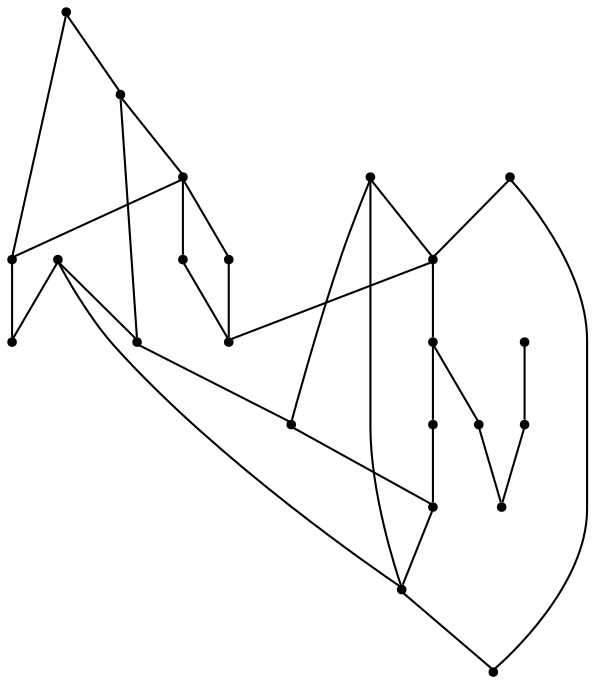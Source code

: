 graph {
  node [shape=point,comment="{\"directed\":false,\"doi\":\"10.1007/3-540-45848-4_3\",\"figure\":\"3 (5)\"}"]

  v0 [pos="928.8416862487793,1506.198999156123"]
  v1 [pos="928.8416862487793,1791.1989737248077"]
  v2 [pos="928.8416862487793,1750.4864900008495"]
  v3 [pos="928.8416862487793,1587.6281627710318"]
  v4 [pos="928.8416862487793,1628.34064649499"]
  v5 [pos="928.8416862487793,1669.0573263859405"]
  v6 [pos="928.8416862487793,1709.769810109899"]
  v7 [pos="870.5458641052246,1424.769835541214"]
  v8 [pos="870.5458641052246,1546.9114828800812"]
  v9 [pos="870.5458641052246,1465.4823192651722"]
  v10 [pos="870.5458641052246,1506.198999156123"]
  v11 [pos="833.4500312805176,1587.6281627710318"]
  v12 [pos="833.4500312805176,1546.9114828800812"]
  v13 [pos="796.3541984558105,1506.198999156123"]
  v14 [pos="796.3541984558105,1669.0573263859405"]
  v15 [pos="796.3541984558105,1709.769810109899"]
  v16 [pos="796.3541984558105,1587.6281627710318"]
  v17 [pos="796.3541984558105,1628.34064649499"]
  v18 [pos="796.3541984558105,1546.9114828800812"]
  v19 [pos="767.2083218892416,1465.4823192651722"]
  v20 [pos="738.0625089009603,1506.198999156123"]
  v21 [pos="738.0625089009603,1546.9114828800812"]
  v22 [pos="738.0625089009603,1791.1989737248077"]

  v0 -- v1 [id="-1",pos="928.8416862487793,1506.198999156123 937.7250035603842,1516.569889455602 937.7250035603842,1516.569889455602 937.7250035603842,1516.569889455602 940.8416748046876,1512.7198426619823 940.8416748046876,1512.7198426619823 940.8416748046876,1512.7198426619823 937.7250035603842,1516.569889455602 937.7250035603842,1516.569889455602 937.7250035603842,1516.569889455602 979.1833877563478,1546.9114828800812 979.1833877563478,1546.9114828800812 979.1833877563478,1546.9114828800812 979.1833877563478,1750.4864900008495 979.1833877563478,1750.4864900008495 979.1833877563478,1750.4864900008495 928.8416862487793,1791.1989737248077 928.8416862487793,1791.1989737248077 928.8416862487793,1791.1989737248077"]
  v21 -- v22 [id="-2",pos="738.0625089009603,1546.9114828800812 735.5875015258789,1558.3073823348338 735.5875015258789,1558.3073823348338 735.5875015258789,1558.3073823348338 740.5374526977539,1558.3073823348338 740.5374526977539,1558.3073823348338 740.5374526977539,1558.3073823348338 735.5875015258789,1558.3073823348338 735.5875015258789,1558.3073823348338 735.5875015258789,1558.3073823348338 738.0625089009603,1791.1989737248077 738.0625089009603,1791.1989737248077 738.0625089009603,1791.1989737248077"]
  v20 -- v21 [id="-3",pos="738.0625089009603,1506.198999156123 735.5875015258789,1517.5948986108754 735.5875015258789,1517.5948986108754 735.5875015258789,1517.5948986108754 740.5374526977539,1517.5948986108754 740.5374526977539,1517.5948986108754 740.5374526977539,1517.5948986108754 735.5875015258789,1517.5948986108754 735.5875015258789,1517.5948986108754 735.5875015258789,1517.5948986108754 738.0625089009603,1546.9114828800812 738.0625089009603,1546.9114828800812 738.0625089009603,1546.9114828800812"]
  v22 -- v15 [id="-4",pos="738.0625089009603,1791.1989737248077 796.3541666666667,1750.486617157425 796.3541666666667,1750.486617157425 796.3541666666667,1750.486617157425 796.3541666666667,1718.2948955591178 796.3541666666667,1718.2948955591178 796.3541666666667,1718.2948955591178 796.3541984558105,1709.769810109899 796.3541984558105,1709.769810109899 796.3541984558105,1709.769810109899"]
  v21 -- v16 [id="-5",pos="738.0625089009603,1546.9114828800812 747.2708384195964,1556.3615052596385 747.2708384195964,1556.3615052596385 747.2708384195964,1556.3615052596385 747.2708384195964,1556.3615052596385 747.2708384195964,1556.3615052596385 747.2708384195964,1556.3615052596385 750.1042048136394,1552.3031759953155 750.1042048136394,1552.3031759953155 750.1042048136394,1552.3031759953155 796.3541984558105,1587.6281627710318 796.3541984558105,1587.6281627710318 796.3541984558105,1587.6281627710318"]
  v20 -- v18 [id="-6",pos="738.0625089009603,1506.198999156123 747.2708384195964,1515.64902153568 747.2708384195964,1515.64902153568 747.2708384195964,1515.64902153568 747.2708384195964,1515.64902153568 747.2708384195964,1515.64902153568 747.2708384195964,1515.64902153568 750.1042048136394,1511.5906922713573 750.1042048136394,1511.5906922713573 750.1042048136394,1511.5906922713573 796.3541984558105,1546.9114828800812 796.3541984558105,1546.9114828800812 796.3541984558105,1546.9114828800812"]
  v19 -- v13 [id="-7",pos="767.2083218892416,1465.4823192651722 772.7792104085287,1477.5199779565785 772.7792104085287,1477.5199779565785 772.7792104085287,1477.5199779565785 772.7792104085287,1477.5199779565785 772.7792104085287,1477.5199779565785 772.7792104085287,1477.5199779565785 776.8083572387695,1474.6365754500682 776.8083572387695,1474.6365754500682 776.8083572387695,1474.6365754500682 796.3541984558105,1506.198999156123 796.3541984558105,1506.198999156123 796.3541984558105,1506.198999156123"]
  v19 -- v7 [id="-8",pos="767.2083218892416,1465.4823192651722 862.120819091797,1428.0865876570995 862.120819091797,1428.0865876570995 862.120819091797,1428.0865876570995 870.5458641052246,1424.769835541214 870.5458641052246,1424.769835541214 870.5458641052246,1424.769835541214"]
  v19 -- v22 [id="-9",pos="767.2083218892416,1465.4823192651722 764.733378092448,1476.878218719925 764.733378092448,1476.878218719925 764.733378092448,1476.878218719925 764.733378092448,1476.878218719925 764.733378092448,1476.878218719925 764.733378092448,1476.878218719925 769.683329264323,1476.878218719925 769.683329264323,1476.878218719925 769.683329264323,1476.878218719925 767.2083536783855,1750.4864900008495 767.2083536783855,1750.4864900008495 767.2083536783855,1750.4864900008495 738.0625089009603,1791.1989737248077 738.0625089009603,1791.1989737248077 738.0625089009603,1791.1989737248077"]
  v2 -- v7 [id="-11",pos="928.8416862487793,1750.4864900008495 957.9875310262045,1709.769810109899 957.9875310262045,1709.769810109899 957.9875310262045,1709.769810109899 957.9875310262045,1465.4823192651722 957.9875310262045,1465.4823192651722 957.9875310262045,1465.4823192651722 878.9375305175782,1428.6781200464222 878.9375305175782,1428.6781200464222 878.9375305175782,1428.6781200464222 880.2207946777345,1429.2739757593129 880.2207946777345,1429.2739757593129 880.2207946777345,1429.2739757593129 882.587496439616,1427.64484571374 882.587496439616,1427.64484571374 882.587496439616,1427.64484571374 870.5458641052246,1424.769835541214 870.5458641052246,1424.769835541214 870.5458641052246,1424.769835541214"]
  v16 -- v18 [id="-13",pos="796.3541984558105,1587.6281627710318 796.3541666666667,1555.4365683293 796.3541666666667,1555.4365683293 796.3541666666667,1555.4365683293 796.3541666666667,1556.8490235701854 796.3541666666667,1556.8490235701854 796.3541666666667,1556.8490235701854 798.8291422526042,1558.3073823348338 798.8291422526042,1558.3073823348338 798.8291422526042,1558.3073823348338 796.3541984558105,1546.9114828800812 796.3541984558105,1546.9114828800812 796.3541984558105,1546.9114828800812"]
  v18 -- v13 [id="-14",pos="796.3541984558105,1546.9114828800812 796.3541666666667,1514.7198884383495 796.3541666666667,1514.7198884383495 796.3541666666667,1514.7198884383495 796.3541984558105,1506.198999156123 796.3541984558105,1506.198999156123 796.3541984558105,1506.198999156123"]
  v17 -- v11 [id="-15",pos="796.3541984558105,1628.34064649499 826.0208129882814,1595.7823324894562 826.0208129882814,1595.7823324894562 826.0208129882814,1595.7823324894562 833.4500312805176,1587.6281627710318 833.4500312805176,1587.6281627710318 833.4500312805176,1587.6281627710318"]
  v15 -- v2 [id="-16",pos="796.3541984558105,1709.769810109899 806.8375269571941,1715.5823914901073 806.8375269571941,1715.5823914901073 806.8375269571941,1715.5823914901073 806.8375269571941,1715.5823914901073 806.8375269571941,1715.5823914901073 806.8375269571941,1715.5823914901073 808.2916895548503,1710.8491151229198 808.2916895548503,1710.8491151229198 808.2916895548503,1710.8491151229198 928.8416862487793,1750.4864900008495 928.8416862487793,1750.4864900008495 928.8416862487793,1750.4864900008495"]
  v14 -- v8 [id="-17",pos="796.3541984558105,1669.0573263859405 870.5458323160808,1628.3407736515655 870.5458323160808,1628.3407736515655 870.5458323160808,1628.3407736515655 870.5458323160808,1555.4365683293 870.5458323160808,1555.4365683293 870.5458323160808,1555.4365683293 870.5458641052246,1546.9114828800812 870.5458641052246,1546.9114828800812 870.5458641052246,1546.9114828800812"]
  v16 -- v12 [id="-18",pos="796.3541984558105,1587.6281627710318 826.0208129882814,1555.0656525985057 826.0208129882814,1555.0656525985057 826.0208129882814,1555.0656525985057 825.0708262125652,1556.11164258874 825.0708262125652,1556.11164258874 825.0708262125652,1556.11164258874 825.9166717529298,1558.857461680537 825.9166717529298,1558.857461680537 825.9166717529298,1558.857461680537 833.4500312805176,1546.9114828800812 833.4500312805176,1546.9114828800812 833.4500312805176,1546.9114828800812"]
  v16 -- v17 [id="-19",pos="796.3541984558105,1587.6281627710318 793.8791910807292,1599.0240622257843 793.8791910807292,1599.0240622257843 793.8791910807292,1599.0240622257843 793.8791910807292,1599.0240622257843 793.8791910807292,1599.0240622257843 793.8791910807292,1599.0240622257843 798.8291422526042,1599.0240622257843 798.8291422526042,1599.0240622257843 798.8291422526042,1599.0240622257843 796.3541984558105,1628.34064649499 796.3541984558105,1628.34064649499 796.3541984558105,1628.34064649499"]
  v14 -- v7 [id="-20",pos="796.3541984558105,1669.0573263859405 899.6958414713542,1628.34064649499 899.6958414713542,1628.34064649499 899.6958414713542,1628.34064649499 899.6958414713542,1465.4823192651722 899.6958414713542,1465.4823192651722 899.6958414713542,1465.4823192651722 876.4583587646486,1433.02814649499 876.4583587646486,1433.02814649499 876.4583587646486,1433.02814649499 877.2833506266277,1434.178277720576 877.2833506266277,1434.178277720576 877.2833506266277,1434.178277720576 880.145835876465,1433.9240917261097 880.145835876465,1433.9240917261097 880.145835876465,1433.9240917261097 870.5458641052246,1424.769835541214 870.5458641052246,1424.769835541214 870.5458641052246,1424.769835541214"]
  v12 -- v11 [id="-21",pos="833.4500312805176,1546.9114828800812 830.9750239054363,1558.3073823348338 830.9750239054363,1558.3073823348338 830.9750239054363,1558.3073823348338 830.9750239054363,1558.3073823348338 830.9750239054363,1558.3073823348338 830.9750239054363,1558.3073823348338 835.9249750773113,1558.3073823348338 835.9249750773113,1558.3073823348338 835.9249750773113,1558.3073823348338 833.4500312805176,1587.6281627710318 833.4500312805176,1587.6281627710318 833.4500312805176,1587.6281627710318"]
  v14 -- v15 [id="-23",pos="796.3541984558105,1669.0573263859405 793.8791910807292,1680.4532258406932 793.8791910807292,1680.4532258406932 793.8791910807292,1680.4532258406932 793.8791910807292,1680.4532258406932 793.8791910807292,1680.4532258406932 793.8791910807292,1680.4532258406932 798.8291422526042,1680.4532258406932 798.8291422526042,1680.4532258406932 798.8291422526042,1680.4532258406932 796.3541984558105,1709.769810109899 796.3541984558105,1709.769810109899 796.3541984558105,1709.769810109899"]
  v0 -- v3 [id="-25",pos="928.8416862487793,1506.198999156123 926.366678873698,1517.5948986108754 926.366678873698,1517.5948986108754 926.366678873698,1517.5948986108754 931.316630045573,1517.5948986108754 931.316630045573,1517.5948986108754 931.316630045573,1517.5948986108754 926.366678873698,1517.5948986108754 926.366678873698,1517.5948986108754 926.366678873698,1517.5948986108754 928.8416862487793,1587.6281627710318 928.8416862487793,1587.6281627710318 928.8416862487793,1587.6281627710318"]
  v10 -- v8 [id="-26",pos="870.5458641052246,1506.198999156123 868.0708567301433,1517.5948986108754 868.0708567301433,1517.5948986108754 868.0708567301433,1517.5948986108754 868.0708567301433,1517.5948986108754 868.0708567301433,1517.5948986108754 868.0708567301433,1517.5948986108754 873.0208079020183,1517.5948986108754 873.0208079020183,1517.5948986108754 873.0208079020183,1517.5948986108754 870.5458641052246,1546.9114828800812 870.5458641052246,1546.9114828800812 870.5458641052246,1546.9114828800812"]
  v7 -- v9 [id="-27",pos="870.5458641052246,1424.769835541214 868.0708567301433,1436.1657349959667 868.0708567301433,1436.1657349959667 868.0708567301433,1436.1657349959667 873.0208079020183,1436.1657349959667 873.0208079020183,1436.1657349959667 873.0208079020183,1436.1657349959667 868.0708567301433,1436.1657349959667 868.0708567301433,1436.1657349959667 868.0708567301433,1436.1657349959667 870.5458641052246,1465.4823192651722 870.5458641052246,1465.4823192651722 870.5458641052246,1465.4823192651722"]
  v10 -- v9 [id="-28",pos="870.5458641052246,1506.198999156123 870.5458323160808,1474.007404714391 870.5458323160808,1474.007404714391 870.5458323160808,1474.007404714391 870.5458323160808,1475.4198599552765 870.5458323160808,1475.4198599552765 870.5458323160808,1475.4198599552765 873.0208079020183,1476.878218719925 873.0208079020183,1476.878218719925 873.0208079020183,1476.878218719925 870.5458641052246,1465.4823192651722 870.5458641052246,1465.4823192651722 870.5458641052246,1465.4823192651722"]
  v8 -- v11 [id="-30",pos="870.5458641052246,1546.9114828800812 859.3541463216146,1555.5240520532582 859.3541463216146,1555.5240520532582 859.3541463216146,1555.5240520532582 859.3541463216146,1555.5240520532582 859.3541463216146,1555.5240520532582 859.3541463216146,1555.5240520532582 863.0125045776368,1558.857461680537 863.0125045776368,1558.857461680537 863.0125045776368,1558.857461680537 833.4500312805176,1587.6281627710318 833.4500312805176,1587.6281627710318 833.4500312805176,1587.6281627710318"]
  v3 -- v4 [id="-31",pos="928.8416862487793,1587.6281627710318 926.366678873698,1599.0240622257843 926.366678873698,1599.0240622257843 926.366678873698,1599.0240622257843 931.316630045573,1599.0240622257843 931.316630045573,1599.0240622257843 931.316630045573,1599.0240622257843 926.366678873698,1599.0240622257843 926.366678873698,1599.0240622257843 926.366678873698,1599.0240622257843 928.8416862487793,1628.34064649499 928.8416862487793,1628.34064649499 928.8416862487793,1628.34064649499"]
  v8 -- v0 [id="-32",pos="870.5458641052246,1546.9114828800812 920.5708185831706,1511.9740693465526 920.5708185831706,1511.9740693465526 920.5708185831706,1511.9740693465526 919.4124857584636,1512.7824036971385 919.4124857584636,1512.7824036971385 919.4124857584636,1512.7824036971385 919.6333567301433,1515.64902153568 919.6333567301433,1515.64902153568 919.6333567301433,1515.64902153568 928.8416862487793,1506.198999156123 928.8416862487793,1506.198999156123 928.8416862487793,1506.198999156123"]
  v1 -- v2 [id="-34",pos="928.8416862487793,1791.1989737248077 928.8416544596355,1759.007379283076 928.8416544596355,1759.007379283076 928.8416544596355,1759.007379283076 928.8416544596355,1760.423903534378 928.8416544596355,1760.423903534378 928.8416544596355,1760.423903534378 931.316630045573,1761.8822622990265 931.316630045573,1761.8822622990265 931.316630045573,1761.8822622990265 928.8416862487793,1750.4864900008495 928.8416862487793,1750.4864900008495 928.8416862487793,1750.4864900008495"]
  v6 -- v5 [id="-36",pos="928.8416862487793,1709.769810109899 928.8416544596355,1677.578215668167 928.8416544596355,1677.578215668167 928.8416544596355,1677.578215668167 928.8416862487793,1669.0573263859405 928.8416862487793,1669.0573263859405 928.8416862487793,1669.0573263859405"]
  v5 -- v4 [id="-37",pos="928.8416862487793,1669.0573263859405 928.8416544596355,1636.8657319442088 928.8416544596355,1636.8657319442088 928.8416544596355,1636.8657319442088 928.8416544596355,1638.2781871850943 928.8416544596355,1638.2781871850943 928.8416544596355,1638.2781871850943 931.316630045573,1639.7365459497428 931.316630045573,1639.7365459497428 931.316630045573,1639.7365459497428 928.8416862487793,1628.34064649499 928.8416862487793,1628.34064649499 928.8416862487793,1628.34064649499"]
}